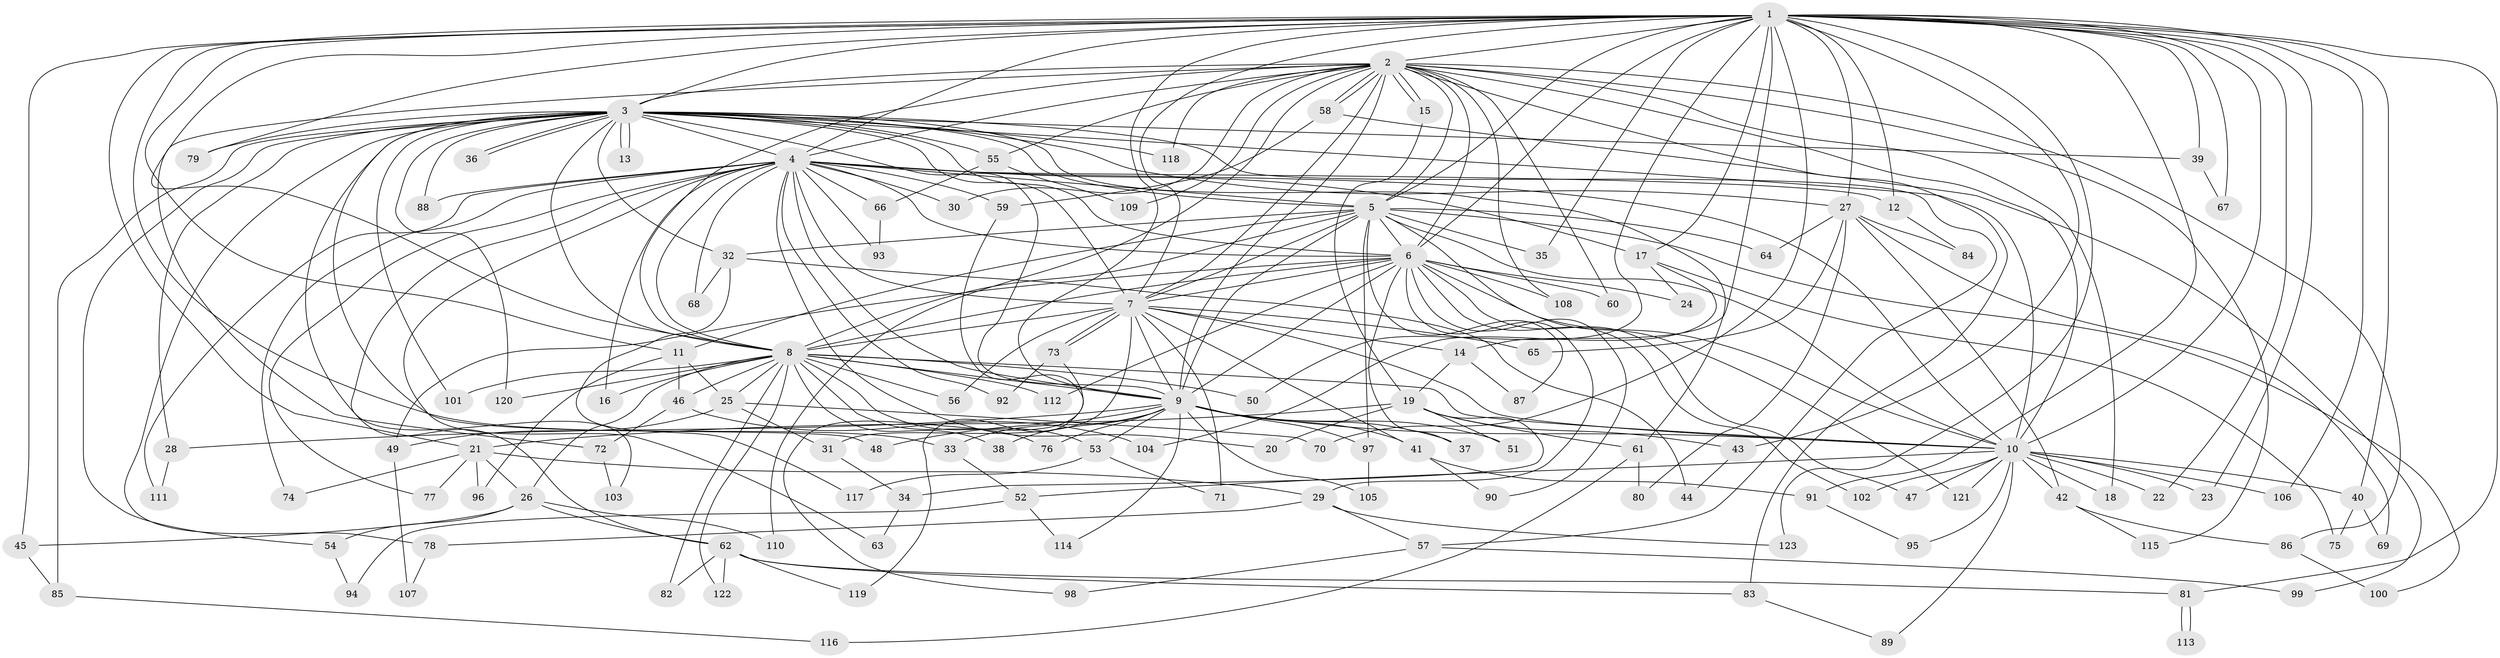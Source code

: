 // coarse degree distribution, {2: 0.3466666666666667, 8: 0.02666666666666667, 22: 0.013333333333333334, 19: 0.02666666666666667, 5: 0.06666666666666667, 21: 0.013333333333333334, 16: 0.013333333333333334, 3: 0.22666666666666666, 18: 0.02666666666666667, 15: 0.013333333333333334, 4: 0.13333333333333333, 7: 0.02666666666666667, 1: 0.02666666666666667, 27: 0.013333333333333334, 25: 0.013333333333333334, 6: 0.013333333333333334}
// Generated by graph-tools (version 1.1) at 2025/36/03/04/25 23:36:35]
// undirected, 123 vertices, 271 edges
graph export_dot {
  node [color=gray90,style=filled];
  1;
  2;
  3;
  4;
  5;
  6;
  7;
  8;
  9;
  10;
  11;
  12;
  13;
  14;
  15;
  16;
  17;
  18;
  19;
  20;
  21;
  22;
  23;
  24;
  25;
  26;
  27;
  28;
  29;
  30;
  31;
  32;
  33;
  34;
  35;
  36;
  37;
  38;
  39;
  40;
  41;
  42;
  43;
  44;
  45;
  46;
  47;
  48;
  49;
  50;
  51;
  52;
  53;
  54;
  55;
  56;
  57;
  58;
  59;
  60;
  61;
  62;
  63;
  64;
  65;
  66;
  67;
  68;
  69;
  70;
  71;
  72;
  73;
  74;
  75;
  76;
  77;
  78;
  79;
  80;
  81;
  82;
  83;
  84;
  85;
  86;
  87;
  88;
  89;
  90;
  91;
  92;
  93;
  94;
  95;
  96;
  97;
  98;
  99;
  100;
  101;
  102;
  103;
  104;
  105;
  106;
  107;
  108;
  109;
  110;
  111;
  112;
  113;
  114;
  115;
  116;
  117;
  118;
  119;
  120;
  121;
  122;
  123;
  1 -- 2;
  1 -- 3;
  1 -- 4;
  1 -- 5;
  1 -- 6;
  1 -- 7;
  1 -- 8;
  1 -- 9;
  1 -- 10;
  1 -- 11;
  1 -- 12;
  1 -- 14;
  1 -- 17;
  1 -- 21;
  1 -- 22;
  1 -- 23;
  1 -- 27;
  1 -- 33;
  1 -- 35;
  1 -- 39;
  1 -- 40;
  1 -- 43;
  1 -- 45;
  1 -- 50;
  1 -- 67;
  1 -- 70;
  1 -- 79;
  1 -- 81;
  1 -- 91;
  1 -- 106;
  1 -- 123;
  2 -- 3;
  2 -- 4;
  2 -- 5;
  2 -- 6;
  2 -- 7;
  2 -- 8;
  2 -- 9;
  2 -- 10;
  2 -- 15;
  2 -- 15;
  2 -- 18;
  2 -- 30;
  2 -- 55;
  2 -- 58;
  2 -- 58;
  2 -- 60;
  2 -- 72;
  2 -- 83;
  2 -- 86;
  2 -- 108;
  2 -- 109;
  2 -- 110;
  2 -- 115;
  2 -- 118;
  3 -- 4;
  3 -- 5;
  3 -- 6;
  3 -- 7;
  3 -- 8;
  3 -- 9;
  3 -- 10;
  3 -- 13;
  3 -- 13;
  3 -- 27;
  3 -- 28;
  3 -- 32;
  3 -- 36;
  3 -- 36;
  3 -- 39;
  3 -- 48;
  3 -- 54;
  3 -- 55;
  3 -- 57;
  3 -- 61;
  3 -- 78;
  3 -- 79;
  3 -- 85;
  3 -- 88;
  3 -- 101;
  3 -- 103;
  3 -- 118;
  3 -- 120;
  4 -- 5;
  4 -- 6;
  4 -- 7;
  4 -- 8;
  4 -- 9;
  4 -- 10;
  4 -- 12;
  4 -- 16;
  4 -- 17;
  4 -- 20;
  4 -- 30;
  4 -- 59;
  4 -- 62;
  4 -- 63;
  4 -- 66;
  4 -- 68;
  4 -- 74;
  4 -- 77;
  4 -- 88;
  4 -- 92;
  4 -- 93;
  4 -- 111;
  5 -- 6;
  5 -- 7;
  5 -- 8;
  5 -- 9;
  5 -- 10;
  5 -- 11;
  5 -- 32;
  5 -- 35;
  5 -- 64;
  5 -- 87;
  5 -- 97;
  5 -- 100;
  5 -- 121;
  6 -- 7;
  6 -- 8;
  6 -- 9;
  6 -- 10;
  6 -- 24;
  6 -- 29;
  6 -- 37;
  6 -- 47;
  6 -- 49;
  6 -- 60;
  6 -- 90;
  6 -- 102;
  6 -- 108;
  6 -- 112;
  7 -- 8;
  7 -- 9;
  7 -- 10;
  7 -- 14;
  7 -- 31;
  7 -- 41;
  7 -- 56;
  7 -- 65;
  7 -- 71;
  7 -- 73;
  7 -- 73;
  8 -- 9;
  8 -- 10;
  8 -- 16;
  8 -- 25;
  8 -- 26;
  8 -- 38;
  8 -- 46;
  8 -- 50;
  8 -- 53;
  8 -- 56;
  8 -- 76;
  8 -- 82;
  8 -- 101;
  8 -- 112;
  8 -- 120;
  8 -- 122;
  9 -- 10;
  9 -- 28;
  9 -- 33;
  9 -- 37;
  9 -- 38;
  9 -- 41;
  9 -- 48;
  9 -- 51;
  9 -- 53;
  9 -- 76;
  9 -- 97;
  9 -- 105;
  9 -- 114;
  10 -- 18;
  10 -- 22;
  10 -- 23;
  10 -- 40;
  10 -- 42;
  10 -- 47;
  10 -- 52;
  10 -- 89;
  10 -- 95;
  10 -- 102;
  10 -- 106;
  10 -- 121;
  11 -- 25;
  11 -- 46;
  11 -- 96;
  12 -- 84;
  14 -- 19;
  14 -- 87;
  15 -- 19;
  17 -- 24;
  17 -- 75;
  17 -- 104;
  19 -- 20;
  19 -- 21;
  19 -- 34;
  19 -- 43;
  19 -- 51;
  19 -- 61;
  21 -- 26;
  21 -- 29;
  21 -- 74;
  21 -- 77;
  21 -- 96;
  25 -- 31;
  25 -- 49;
  25 -- 70;
  26 -- 45;
  26 -- 54;
  26 -- 62;
  26 -- 110;
  27 -- 42;
  27 -- 64;
  27 -- 65;
  27 -- 69;
  27 -- 80;
  27 -- 84;
  28 -- 111;
  29 -- 57;
  29 -- 78;
  29 -- 123;
  31 -- 34;
  32 -- 44;
  32 -- 68;
  32 -- 117;
  33 -- 52;
  34 -- 63;
  39 -- 67;
  40 -- 69;
  40 -- 75;
  41 -- 90;
  41 -- 91;
  42 -- 86;
  42 -- 115;
  43 -- 44;
  45 -- 85;
  46 -- 72;
  46 -- 104;
  49 -- 107;
  52 -- 94;
  52 -- 114;
  53 -- 71;
  53 -- 117;
  54 -- 94;
  55 -- 66;
  55 -- 109;
  57 -- 98;
  57 -- 99;
  58 -- 59;
  58 -- 99;
  59 -- 119;
  61 -- 80;
  61 -- 116;
  62 -- 81;
  62 -- 82;
  62 -- 83;
  62 -- 119;
  62 -- 122;
  66 -- 93;
  72 -- 103;
  73 -- 92;
  73 -- 98;
  78 -- 107;
  81 -- 113;
  81 -- 113;
  83 -- 89;
  85 -- 116;
  86 -- 100;
  91 -- 95;
  97 -- 105;
}
